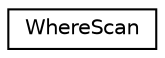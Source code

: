 digraph "Graphical Class Hierarchy"
{
 // LATEX_PDF_SIZE
  edge [fontname="Helvetica",fontsize="10",labelfontname="Helvetica",labelfontsize="10"];
  node [fontname="Helvetica",fontsize="10",shape=record];
  rankdir="LR";
  Node0 [label="WhereScan",height=0.2,width=0.4,color="black", fillcolor="white", style="filled",URL="$db/d1b/sqlite3_8c.html#de/d8e/structWhereScan",tooltip=" "];
}
